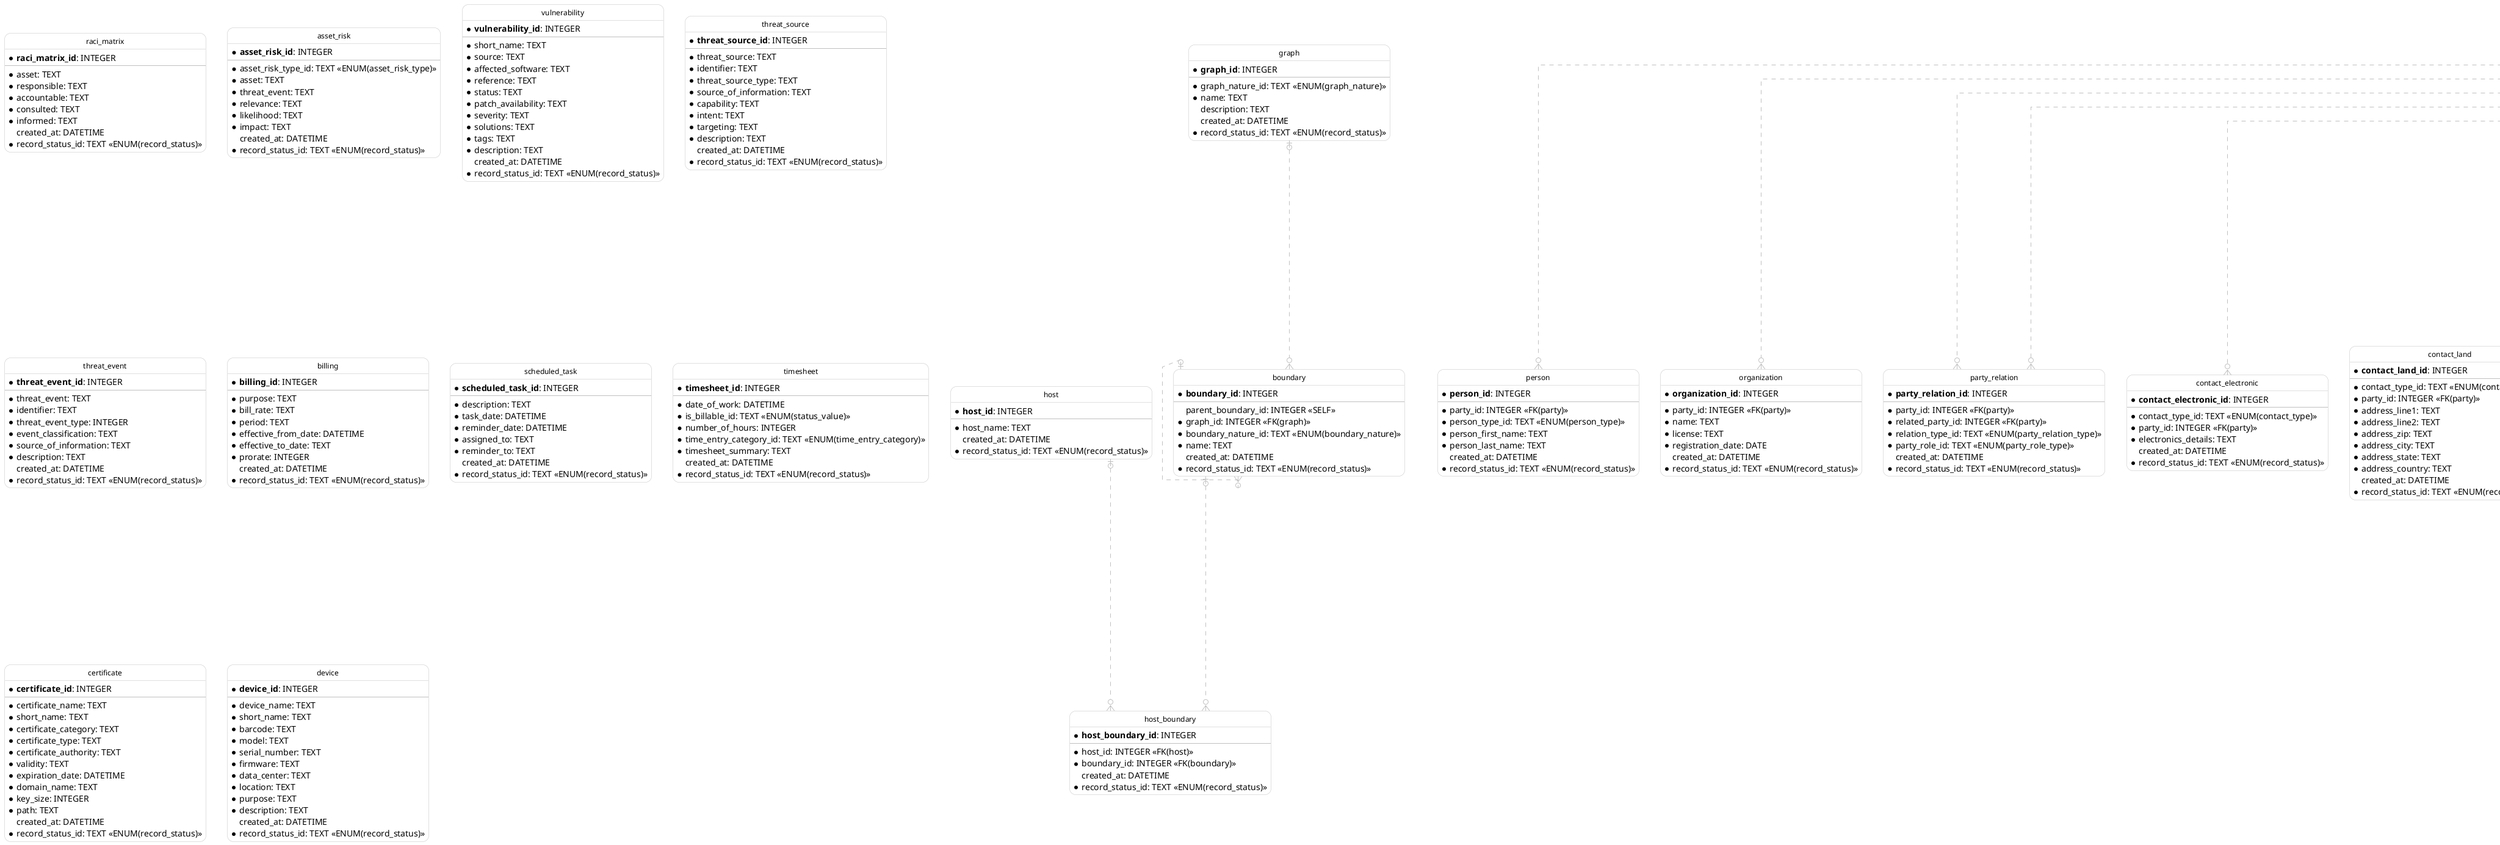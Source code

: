 @startuml models
  hide circle
  skinparam linetype ortho
  skinparam roundcorner 20
  skinparam class {
    BackgroundColor White
    ArrowColor Silver
    BorderColor Silver
    FontColor Black
    FontSize 12
  }

  entity "host" as host {
    * **host_id**: INTEGER
    --
    * host_name: TEXT
      created_at: DATETIME
    * record_status_id: TEXT <<ENUM(record_status)>>
  }

  entity "graph" as graph {
    * **graph_id**: INTEGER
    --
    * graph_nature_id: TEXT <<ENUM(graph_nature)>>
    * name: TEXT
      description: TEXT
      created_at: DATETIME
    * record_status_id: TEXT <<ENUM(record_status)>>
  }

  entity "boundary" as boundary {
    * **boundary_id**: INTEGER
    --
      parent_boundary_id: INTEGER <<SELF>>
    * graph_id: INTEGER <<FK(graph)>>
    * boundary_nature_id: TEXT <<ENUM(boundary_nature)>>
    * name: TEXT
      created_at: DATETIME
    * record_status_id: TEXT <<ENUM(record_status)>>
  }

  entity "host_boundary" as host_boundary {
    * **host_boundary_id**: INTEGER
    --
    * host_id: INTEGER <<FK(host)>>
    * boundary_id: INTEGER <<FK(boundary)>>
      created_at: DATETIME
    * record_status_id: TEXT <<ENUM(record_status)>>
  }

  entity "raci_matrix" as raci_matrix {
    * **raci_matrix_id**: INTEGER
    --
    * asset: TEXT
    * responsible: TEXT
    * accountable: TEXT
    * consulted: TEXT
    * informed: TEXT
      created_at: DATETIME
    * record_status_id: TEXT <<ENUM(record_status)>>
  }

  entity "asset_risk" as asset_risk {
    * **asset_risk_id**: INTEGER
    --
    * asset_risk_type_id: TEXT <<ENUM(asset_risk_type)>>
    * asset: TEXT
    * threat_event: TEXT
    * relevance: TEXT
    * likelihood: TEXT
    * impact: TEXT
      created_at: DATETIME
    * record_status_id: TEXT <<ENUM(record_status)>>
  }

  entity "vulnerability" as vulnerability {
    * **vulnerability_id**: INTEGER
    --
    * short_name: TEXT
    * source: TEXT
    * affected_software: TEXT
    * reference: TEXT
    * status: TEXT
    * patch_availability: TEXT
    * severity: TEXT
    * solutions: TEXT
    * tags: TEXT
    * description: TEXT
      created_at: DATETIME
    * record_status_id: TEXT <<ENUM(record_status)>>
  }

  entity "threat_source" as threat_source {
    * **threat_source_id**: INTEGER
    --
    * threat_source: TEXT
    * identifier: TEXT
    * threat_source_type: TEXT
    * source_of_information: TEXT
    * capability: TEXT
    * intent: TEXT
    * targeting: TEXT
    * description: TEXT
      created_at: DATETIME
    * record_status_id: TEXT <<ENUM(record_status)>>
  }

  entity "threat_event" as threat_event {
    * **threat_event_id**: INTEGER
    --
    * threat_event: TEXT
    * identifier: TEXT
    * threat_event_type: INTEGER
    * event_classification: TEXT
    * source_of_information: TEXT
    * description: TEXT
      created_at: DATETIME
    * record_status_id: TEXT <<ENUM(record_status)>>
  }

  entity "billing" as billing {
    * **billing_id**: INTEGER
    --
    * purpose: TEXT
    * bill_rate: TEXT
    * period: TEXT
    * effective_from_date: DATETIME
    * effective_to_date: TEXT
    * prorate: INTEGER
      created_at: DATETIME
    * record_status_id: TEXT <<ENUM(record_status)>>
  }

  entity "scheduled_task" as scheduled_task {
    * **scheduled_task_id**: INTEGER
    --
    * description: TEXT
    * task_date: DATETIME
    * reminder_date: DATETIME
    * assigned_to: TEXT
    * reminder_to: TEXT
      created_at: DATETIME
    * record_status_id: TEXT <<ENUM(record_status)>>
  }

  entity "timesheet" as timesheet {
    * **timesheet_id**: INTEGER
    --
    * date_of_work: DATETIME
    * is_billable_id: TEXT <<ENUM(status_value)>>
    * number_of_hours: INTEGER
    * time_entry_category_id: TEXT <<ENUM(time_entry_category)>>
    * timesheet_summary: TEXT
      created_at: DATETIME
    * record_status_id: TEXT <<ENUM(record_status)>>
  }

  entity "certificate" as certificate {
    * **certificate_id**: INTEGER
    --
    * certificate_name: TEXT
    * short_name: TEXT
    * certificate_category: TEXT
    * certificate_type: TEXT
    * certificate_authority: TEXT
    * validity: TEXT
    * expiration_date: DATETIME
    * domain_name: TEXT
    * key_size: INTEGER
    * path: TEXT
      created_at: DATETIME
    * record_status_id: TEXT <<ENUM(record_status)>>
  }

  entity "device" as device {
    * **device_id**: INTEGER
    --
    * device_name: TEXT
    * short_name: TEXT
    * barcode: TEXT
    * model: TEXT
    * serial_number: TEXT
    * firmware: TEXT
    * data_center: TEXT
    * location: TEXT
    * purpose: TEXT
    * description: TEXT
      created_at: DATETIME
    * record_status_id: TEXT <<ENUM(record_status)>>
  }

  entity "party" as party {
    * **party_id**: INTEGER
    --
    * party_type_id: TEXT <<ENUM(party_type)>>
    * party_name: TEXT
      created_at: DATETIME
    * record_status_id: TEXT <<ENUM(record_status)>>
  }

  entity "person" as person {
    * **person_id**: INTEGER
    --
    * party_id: INTEGER <<FK(party)>>
    * person_type_id: TEXT <<ENUM(person_type)>>
    * person_first_name: TEXT
    * person_last_name: TEXT
      created_at: DATETIME
    * record_status_id: TEXT <<ENUM(record_status)>>
  }

  entity "organization" as organization {
    * **organization_id**: INTEGER
    --
    * party_id: INTEGER <<FK(party)>>
    * name: TEXT
    * license: TEXT
    * registration_date: DATE
      created_at: DATETIME
    * record_status_id: TEXT <<ENUM(record_status)>>
  }

  entity "party_relation" as party_relation {
    * **party_relation_id**: INTEGER
    --
    * party_id: INTEGER <<FK(party)>>
    * related_party_id: INTEGER <<FK(party)>>
    * relation_type_id: TEXT <<ENUM(party_relation_type)>>
    * party_role_id: TEXT <<ENUM(party_role_type)>>
      created_at: DATETIME
    * record_status_id: TEXT <<ENUM(record_status)>>
  }

  entity "contact_electronic" as contact_electronic {
    * **contact_electronic_id**: INTEGER
    --
    * contact_type_id: TEXT <<ENUM(contact_type)>>
    * party_id: INTEGER <<FK(party)>>
    * electronics_details: TEXT
      created_at: DATETIME
    * record_status_id: TEXT <<ENUM(record_status)>>
  }

  entity "contact_land" as contact_land {
    * **contact_land_id**: INTEGER
    --
    * contact_type_id: TEXT <<ENUM(contact_type)>>
    * party_id: INTEGER <<FK(party)>>
    * address_line1: TEXT
    * address_line2: TEXT
    * address_zip: TEXT
    * address_city: TEXT
    * address_state: TEXT
    * address_country: TEXT
      created_at: DATETIME
    * record_status_id: TEXT <<ENUM(record_status)>>
  }

  entity "organization_role" as organization_role {
    * **organization_role_id**: INTEGER
    --
    * person_party_id: INTEGER <<FK(party)>>
    * organization_party_id: INTEGER <<FK(party)>>
    * organization_role_type_id: TEXT <<ENUM(organization_role_type)>>
      created_at: DATETIME
    * record_status_id: TEXT <<ENUM(record_status)>>
  }

  entity "security_incident_response_team" as security_incident_response_team {
    * **security_incident_response_team_id**: INTEGER
    --
    * person_party_id: INTEGER <<FK(party)>>
    * organization_party_id: INTEGER <<FK(party)>>
      created_at: DATETIME
    * record_status_id: TEXT <<ENUM(record_status)>>
  }

  entity "awareness_training" as awareness_training {
    * **awareness_training_id**: INTEGER
    --
    * training_subject_id: TEXT <<ENUM(training_subject)>>
    * person_party_id: INTEGER <<FK(party)>>
    * organization_party_id: INTEGER <<FK(party)>>
    * training_status_id: TEXT <<ENUM(status_value)>>
      created_at: DATETIME
    * record_status_id: TEXT <<ENUM(record_status)>>
  }

  entity "rating" as rating {
    * **rating_id**: INTEGER
    --
    * author_id: INTEGER <<FK(party)>>
    * rating_given_to_id: INTEGER <<FK(party)>>
    * rating_value_id: TEXT <<ENUM(rating_value)>>
    * best_rating_id: TEXT <<ENUM(rating_value)>>
    * rating_explanation: TEXT
    * review_aspect: TEXT
    * worst_rating_id: TEXT <<ENUM(rating_value)>>
      created_at: DATETIME
    * record_status_id: TEXT <<ENUM(record_status)>>
  }

  entity "contract" as contract {
    * **contract_id**: INTEGER
    --
    * party_id: INTEGER <<FK(party)>>
    * contract_status_id: TEXT <<ENUM(contract_status)>>
    * document_reference: TEXT
    * payment_type_id: TEXT <<ENUM(payment_type)>>
    * periodicity_id: TEXT <<ENUM(periodicity)>>
    * start_date: DATETIME
    * end_date: DATETIME
    * contract_type_id: TEXT <<ENUM(contract_type)>>
    * date_of_last_review: DATETIME
    * date_of_next_review: DATETIME
    * date_of_contract_review: DATETIME
    * date_of_contract_approval: DATETIME
      created_at: DATETIME
    * record_status_id: TEXT <<ENUM(record_status)>>
  }

  entity "note" as note {
    * **note_id**: INTEGER
    --
    * party_id: INTEGER <<FK(party)>>
    * note: TEXT
      created_at: DATETIME
    * record_status_id: TEXT <<ENUM(record_status)>>
  }

  entity "risk_register" as risk_register {
    * **risk_register_id**: INTEGER
    --
    * description: TEXT
    * risk_subject_id: TEXT <<ENUM(risk_subject)>>
    * risk_type_id: TEXT <<ENUM(risk_type)>>
    * impact_to_the_organization: TEXT
    * rating_likelihood_id: TEXT <<ENUM(rating_value)>>
    * rating_impact_id: TEXT <<ENUM(rating_value)>>
    * rating_overall_risk_id: TEXT <<ENUM(rating_value)>>
    * control_effectivenes_controls_in_place: TEXT
    * control_effectivenes_control_effectiveness: INTEGER
    * control_effectivenes_over_all_residual_risk_rating_id: TEXT <<ENUM(rating_value)>>
    * mitigation_further_actions: TEXT
    * control_monitor_mitigation_actions_tracking_strategy: TEXT
    * control_monitor_action_due_date: DATE
    * control_monitor_risk_owner_id: INTEGER <<FK(party)>>
      created_at: DATETIME
    * record_status_id: TEXT <<ENUM(record_status)>>
  }

  entity "incident" as incident {
    * **incident_id**: INTEGER
    --
    * title: TEXT
    * incident_date: DATE
    * time_and_time_zone: DATETIME
    * category_id: TEXT <<ENUM(incident_category)>>
    * sub_category_id: TEXT <<ENUM(incident_sub_category)>>
    * severity_id: TEXT <<ENUM(severity_type)>>
    * priority_id: TEXT <<ENUM(priority_type)>>
    * internal_or_external_id: TEXT <<ENUM(incident_type)>>
    * location: TEXT
    * it_service_impacted: TEXT
    * impacted_modules: TEXT
    * impacted_dept: TEXT
    * reported_by_id: INTEGER <<FK(party)>>
    * reported_to_id: INTEGER <<FK(party)>>
    * brief_description: TEXT
    * detailed_description: TEXT
    * assigned_to_id: INTEGER <<FK(party)>>
    * assigned_date: DATE
    * investigation_details: TEXT
    * containment_details: TEXT
    * eradication_details: TEXT
    * bussiness_impact: TEXT
    * lessons_learned: TEXT
    * status_id: TEXT <<ENUM(incident_status)>>
    * closed_date: DATE
    * reopened_time: DATETIME
    * feedback_from_business: TEXT
    * reported_to_regulatory: TEXT
    * report_date: DATE
    * report_time: DATETIME
      created_at: DATETIME
    * record_status_id: TEXT <<ENUM(record_status)>>
  }

  boundary |o..o{ boundary
  graph |o..o{ boundary
  host |o..o{ host_boundary
  boundary |o..o{ host_boundary
  party |o..o{ person
  party |o..o{ organization
  party |o..o{ party_relation
  party |o..o{ party_relation
  party |o..o{ contact_electronic
  party |o..o{ contact_land
  party |o..o{ organization_role
  party |o..o{ organization_role
  party |o..o{ security_incident_response_team
  party |o..o{ security_incident_response_team
  party |o..o{ awareness_training
  party |o..o{ awareness_training
  party |o..o{ rating
  party |o..o{ rating
  party |o..o{ contract
  party |o..o{ note
  party |o..o{ risk_register
  party |o..o{ incident
  party |o..o{ incident
  party |o..o{ incident
@enduml